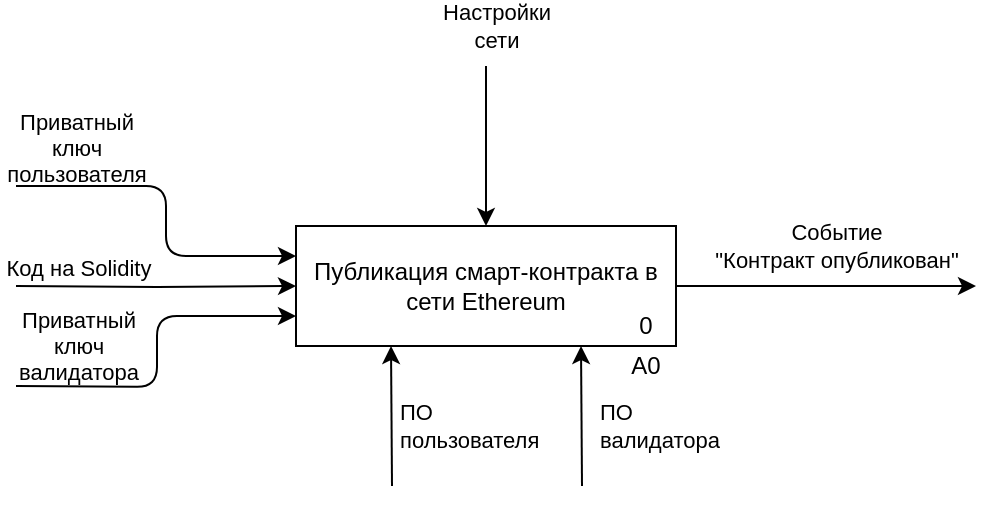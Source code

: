 <mxfile version="20.3.0" type="device" pages="6"><diagram id="-YLAGowEodPgaNGMVIRF" name="Страница 1"><mxGraphModel dx="242" dy="164" grid="1" gridSize="10" guides="1" tooltips="1" connect="1" arrows="1" fold="1" page="1" pageScale="1" pageWidth="1169" pageHeight="827" math="0" shadow="0"><root><mxCell id="0"/><mxCell id="1" parent="0"/><mxCell id="tr6KJYABVJN3BJjpCeSY-1" value="Публикация смарт-контракта в сети Ethereum" style="rounded=0;whiteSpace=wrap;html=1;" vertex="1" parent="1"><mxGeometry x="520" y="370" width="190" height="60" as="geometry"/></mxCell><mxCell id="tr6KJYABVJN3BJjpCeSY-3" value="" style="endArrow=classic;html=1;rounded=0;entryX=0;entryY=0.5;entryDx=0;entryDy=0;edgeStyle=orthogonalEdgeStyle;" edge="1" parent="1" target="tr6KJYABVJN3BJjpCeSY-1"><mxGeometry relative="1" as="geometry"><mxPoint x="380" y="400" as="sourcePoint"/><mxPoint x="580" y="320" as="targetPoint"/></mxGeometry></mxCell><mxCell id="tr6KJYABVJN3BJjpCeSY-4" value="Код на Solidity" style="edgeLabel;resizable=0;html=1;align=center;verticalAlign=middle;labelBackgroundColor=none;" connectable="0" vertex="1" parent="tr6KJYABVJN3BJjpCeSY-3"><mxGeometry relative="1" as="geometry"><mxPoint x="-40" y="-10" as="offset"/></mxGeometry></mxCell><mxCell id="tr6KJYABVJN3BJjpCeSY-6" value="" style="endArrow=classic;html=1;rounded=0;entryX=0.25;entryY=1;entryDx=0;entryDy=0;" edge="1" parent="1" target="tr6KJYABVJN3BJjpCeSY-1"><mxGeometry relative="1" as="geometry"><mxPoint x="568" y="500" as="sourcePoint"/><mxPoint x="580" y="320" as="targetPoint"/></mxGeometry></mxCell><mxCell id="tr6KJYABVJN3BJjpCeSY-7" value="ПО &lt;br&gt;пользователя" style="edgeLabel;resizable=0;html=1;align=left;verticalAlign=middle;labelBackgroundColor=none;" connectable="0" vertex="1" parent="tr6KJYABVJN3BJjpCeSY-6"><mxGeometry relative="1" as="geometry"><mxPoint x="2" y="5" as="offset"/></mxGeometry></mxCell><mxCell id="tr6KJYABVJN3BJjpCeSY-8" value="" style="endArrow=classic;html=1;rounded=0;entryX=0.75;entryY=1;entryDx=0;entryDy=0;" edge="1" parent="1" target="tr6KJYABVJN3BJjpCeSY-1"><mxGeometry relative="1" as="geometry"><mxPoint x="663" y="500" as="sourcePoint"/><mxPoint x="560" y="440" as="targetPoint"/></mxGeometry></mxCell><mxCell id="tr6KJYABVJN3BJjpCeSY-9" value="ПО&lt;br&gt;&lt;div style=&quot;&quot;&gt;валидатора&lt;/div&gt;" style="edgeLabel;resizable=0;html=1;align=left;verticalAlign=middle;labelBackgroundColor=none;" connectable="0" vertex="1" parent="tr6KJYABVJN3BJjpCeSY-8"><mxGeometry relative="1" as="geometry"><mxPoint x="7" y="5" as="offset"/></mxGeometry></mxCell><mxCell id="tr6KJYABVJN3BJjpCeSY-10" value="0&lt;span style=&quot;color: rgba(0, 0, 0, 0); font-family: monospace; font-size: 0px; text-align: start;&quot;&gt;%3CmxGraphModel%3E%3Croot%3E%3CmxCell%20id%3D%220%22%2F%3E%3CmxCell%20id%3D%221%22%20parent%3D%220%22%2F%3E%3CmxCell%20id%3D%222%22%20value%3D%22%22%20style%3D%22endArrow%3Dclassic%3Bhtml%3D1%3Brounded%3D0%3BentryX%3D0.25%3BentryY%3D0%3BentryDx%3D0%3BentryDy%3D0%3B%22%20edge%3D%221%22%20parent%3D%221%22%3E%3CmxGeometry%20relative%3D%221%22%20as%3D%22geometry%22%3E%3CmxPoint%20x%3D%22568%22%20y%3D%22290%22%20as%3D%22sourcePoint%22%2F%3E%3CmxPoint%20x%3D%22567.5%22%20y%3D%22370%22%20as%3D%22targetPoint%22%2F%3E%3C%2FmxGeometry%3E%3C%2FmxCell%3E%3CmxCell%20id%3D%223%22%20value%3D%22%26lt%3Bdiv%20style%3D%26quot%3B%26quot%3B%26gt%3B%D0%9F%D1%80%D0%B8%D0%B2%D0%B0%D1%82%D0%BD%D1%8B%D0%B9%26lt%3B%2Fdiv%26gt%3B%26lt%3Bdiv%20style%3D%26quot%3B%26quot%3B%26gt%3B%D0%BA%D0%BB%D1%8E%D1%87%26lt%3B%2Fdiv%26gt%3B%26lt%3Bdiv%20style%3D%26quot%3B%26quot%3B%26gt%3B%D0%BF%D0%BE%D0%BB%D1%8C%D0%B7%D0%BE%D0%B2%D0%B0%D1%82%D0%B5%D0%BB%D1%8F%26lt%3B%2Fdiv%26gt%3B%22%20style%3D%22edgeLabel%3Bresizable%3D0%3Bhtml%3D1%3Balign%3Dcenter%3BverticalAlign%3Dmiddle%3BlabelBackgroundColor%3Dnone%3B%22%20connectable%3D%220%22%20vertex%3D%221%22%20parent%3D%222%22%3E%3CmxGeometry%20relative%3D%221%22%20as%3D%22geometry%22%3E%3CmxPoint%20x%3D%22-18%22%20y%3D%22-71%22%20as%3D%22offset%22%2F%3E%3C%2FmxGeometry%3E%3C%2FmxCell%3E%3C%2Froot%3E%3C%2FmxGraphModel%3E&lt;/span&gt;" style="text;html=1;strokeColor=none;fillColor=none;align=center;verticalAlign=middle;whiteSpace=wrap;rounded=0;" vertex="1" parent="1"><mxGeometry x="680" y="410" width="30" height="20" as="geometry"/></mxCell><mxCell id="tr6KJYABVJN3BJjpCeSY-11" value="" style="endArrow=classic;html=1;rounded=0;exitX=1;exitY=0.5;exitDx=0;exitDy=0;" edge="1" parent="1" source="tr6KJYABVJN3BJjpCeSY-1"><mxGeometry relative="1" as="geometry"><mxPoint x="410" y="410" as="sourcePoint"/><mxPoint x="860" y="400" as="targetPoint"/></mxGeometry></mxCell><mxCell id="tr6KJYABVJN3BJjpCeSY-12" value="Событие &lt;br&gt;&quot;Контракт опубликован&quot;" style="edgeLabel;resizable=0;html=1;align=center;verticalAlign=middle;labelBackgroundColor=none;" connectable="0" vertex="1" parent="tr6KJYABVJN3BJjpCeSY-11"><mxGeometry relative="1" as="geometry"><mxPoint x="5" y="-20" as="offset"/></mxGeometry></mxCell><mxCell id="5C2QswKWli4JYKhg0of8-2" value="" style="endArrow=classic;html=1;rounded=0;entryX=0.5;entryY=0;entryDx=0;entryDy=0;" edge="1" parent="1" target="tr6KJYABVJN3BJjpCeSY-1"><mxGeometry relative="1" as="geometry"><mxPoint x="615" y="290" as="sourcePoint"/><mxPoint x="580" y="350" as="targetPoint"/></mxGeometry></mxCell><mxCell id="5C2QswKWli4JYKhg0of8-3" value="Настройки&lt;br&gt;&lt;div style=&quot;&quot;&gt;сети&lt;/div&gt;" style="edgeLabel;resizable=0;html=1;align=center;verticalAlign=middle;labelBackgroundColor=none;" connectable="0" vertex="1" parent="5C2QswKWli4JYKhg0of8-2"><mxGeometry relative="1" as="geometry"><mxPoint x="5" y="-60" as="offset"/></mxGeometry></mxCell><mxCell id="Ku8WLgqDKpJHv4oI0iEw-1" value="" style="endArrow=classic;html=1;rounded=1;entryX=0;entryY=0.25;entryDx=0;entryDy=0;edgeStyle=orthogonalEdgeStyle;" edge="1" parent="1" target="tr6KJYABVJN3BJjpCeSY-1"><mxGeometry relative="1" as="geometry"><mxPoint x="380" y="350" as="sourcePoint"/><mxPoint x="590" y="380" as="targetPoint"/><Array as="points"><mxPoint x="390" y="350"/><mxPoint x="455" y="350"/><mxPoint x="455" y="385"/></Array></mxGeometry></mxCell><mxCell id="Ku8WLgqDKpJHv4oI0iEw-2" value="&lt;div style=&quot;&quot;&gt;Приватный&lt;/div&gt;&lt;div style=&quot;&quot;&gt;ключ&lt;/div&gt;&lt;div style=&quot;&quot;&gt;пользователя&lt;/div&gt;" style="edgeLabel;resizable=0;html=1;align=center;verticalAlign=middle;labelBackgroundColor=none;" connectable="0" vertex="1" parent="Ku8WLgqDKpJHv4oI0iEw-1"><mxGeometry relative="1" as="geometry"><mxPoint x="-45" y="-32" as="offset"/></mxGeometry></mxCell><mxCell id="Ku8WLgqDKpJHv4oI0iEw-3" value="" style="endArrow=classic;html=1;rounded=1;entryX=0;entryY=0.75;entryDx=0;entryDy=0;edgeStyle=orthogonalEdgeStyle;" edge="1" parent="1" target="tr6KJYABVJN3BJjpCeSY-1"><mxGeometry relative="1" as="geometry"><mxPoint x="380" y="450" as="sourcePoint"/><mxPoint x="577.5" y="380" as="targetPoint"/></mxGeometry></mxCell><mxCell id="Ku8WLgqDKpJHv4oI0iEw-4" value="&lt;div style=&quot;&quot;&gt;Приватный&lt;/div&gt;&lt;div style=&quot;&quot;&gt;ключ&lt;/div&gt;&lt;div style=&quot;&quot;&gt;валидатора&lt;/div&gt;" style="edgeLabel;resizable=0;html=1;align=center;verticalAlign=middle;labelBackgroundColor=none;" connectable="0" vertex="1" parent="Ku8WLgqDKpJHv4oI0iEw-3"><mxGeometry relative="1" as="geometry"><mxPoint x="-40" y="-3" as="offset"/></mxGeometry></mxCell><mxCell id="Y_d25h1yyVeM5pEGWO07-3" value="А0&lt;span style=&quot;color: rgba(0, 0, 0, 0); font-family: monospace; font-size: 0px; text-align: start;&quot;&gt;%3CmxGraphModel%3E%3Croot%3E%3CmxCell%20id%3D%220%22%2F%3E%3CmxCell%20id%3D%221%22%20parent%3D%220%22%2F%3E%3CmxCell%20id%3D%222%22%20value%3D%22%22%20style%3D%22endArrow%3Dclassic%3Bhtml%3D1%3Brounded%3D0%3BentryX%3D0.25%3BentryY%3D0%3BentryDx%3D0%3BentryDy%3D0%3B%22%20edge%3D%221%22%20parent%3D%221%22%3E%3CmxGeometry%20relative%3D%221%22%20as%3D%22geometry%22%3E%3CmxPoint%20x%3D%22568%22%20y%3D%22290%22%20as%3D%22sourcePoint%22%2F%3E%3CmxPoint%20x%3D%22567.5%22%20y%3D%22370%22%20as%3D%22targetPoint%22%2F%3E%3C%2FmxGeometry%3E%3C%2FmxCell%3E%3CmxCell%20id%3D%223%22%20value%3D%22%26lt%3Bdiv%20style%3D%26quot%3B%26quot%3B%26gt%3B%D0%9F%D1%80%D0%B8%D0%B2%D0%B0%D1%82%D0%BD%D1%8B%D0%B9%26lt%3B%2Fdiv%26gt%3B%26lt%3Bdiv%20style%3D%26quot%3B%26quot%3B%26gt%3B%D0%BA%D0%BB%D1%8E%D1%87%26lt%3B%2Fdiv%26gt%3B%26lt%3Bdiv%20style%3D%26quot%3B%26quot%3B%26gt%3B%D0%BF%D0%BE%D0%BB%D1%8C%D0%B7%D0%BE%D0%B2%D0%B0%D1%82%D0%B5%D0%BB%D1%8F%26lt%3B%2Fdiv%26gt%3B%22%20style%3D%22edgeLabel%3Bresizable%3D0%3Bhtml%3D1%3Balign%3Dcenter%3BverticalAlign%3Dmiddle%3BlabelBackgroundColor%3Dnone%3B%22%20connectable%3D%220%22%20vertex%3D%221%22%20parent%3D%222%22%3E%3CmxGeometry%20relative%3D%221%22%20as%3D%22geometry%22%3E%3CmxPoint%20x%3D%22-18%22%20y%3D%22-71%22%20as%3D%22offset%22%2F%3E%3C%2FmxGeometry%3E%3C%2FmxCell%3E%3C%2Froot%3E%3C%2FmxGraphModel%3E&lt;/span&gt;" style="text;html=1;strokeColor=none;fillColor=none;align=center;verticalAlign=middle;whiteSpace=wrap;rounded=0;" vertex="1" parent="1"><mxGeometry x="680" y="430" width="30" height="20" as="geometry"/></mxCell></root></mxGraphModel></diagram><diagram id="IxDyrguYdH5k3iZBzVNj" name="Страница 2"><mxGraphModel dx="980" dy="663" grid="1" gridSize="10" guides="1" tooltips="1" connect="1" arrows="1" fold="1" page="1" pageScale="1" pageWidth="1169" pageHeight="827" math="0" shadow="0"><root><mxCell id="0"/><mxCell id="1" parent="0"/><mxCell id="2l9VaN5fDnE7WqVIzNx_-1" value="Сборка смарт-контракта" style="rounded=0;whiteSpace=wrap;html=1;" vertex="1" parent="1"><mxGeometry x="280" y="260" width="120" height="60" as="geometry"/></mxCell><mxCell id="2l9VaN5fDnE7WqVIzNx_-2" value="Формирование публикующей&lt;br&gt;транзакции" style="rounded=0;whiteSpace=wrap;html=1;" vertex="1" parent="1"><mxGeometry x="480" y="340" width="120" height="60" as="geometry"/></mxCell><mxCell id="k8HVaDo3OzSocSaNzh4G-1" value="Публикация смарт-контракта" style="rounded=0;whiteSpace=wrap;html=1;" vertex="1" parent="1"><mxGeometry x="680" y="420" width="120" height="60" as="geometry"/></mxCell><mxCell id="St7N0L20m9VPXJaxouBi-1" value="" style="endArrow=classic;html=1;rounded=1;exitX=1;exitY=0.5;exitDx=0;exitDy=0;entryX=0;entryY=0.5;entryDx=0;entryDy=0;edgeStyle=orthogonalEdgeStyle;" edge="1" parent="1" source="2l9VaN5fDnE7WqVIzNx_-1" target="2l9VaN5fDnE7WqVIzNx_-2"><mxGeometry relative="1" as="geometry"><mxPoint x="430" y="280" as="sourcePoint"/><mxPoint x="530" y="280" as="targetPoint"/></mxGeometry></mxCell><mxCell id="St7N0L20m9VPXJaxouBi-2" value="Байт-код&lt;br&gt;смарт-контракта" style="edgeLabel;resizable=0;html=1;align=left;verticalAlign=middle;labelBackgroundColor=none;" connectable="0" vertex="1" parent="St7N0L20m9VPXJaxouBi-1"><mxGeometry relative="1" as="geometry"><mxPoint x="10" y="-25" as="offset"/></mxGeometry></mxCell><mxCell id="BqSBKgCYmGhcTrF5wvl1-1" value="" style="endArrow=classic;html=1;rounded=1;exitX=1;exitY=0.5;exitDx=0;exitDy=0;entryX=0;entryY=0.25;entryDx=0;entryDy=0;edgeStyle=orthogonalEdgeStyle;" edge="1" parent="1" source="2l9VaN5fDnE7WqVIzNx_-2" target="k8HVaDo3OzSocSaNzh4G-1"><mxGeometry relative="1" as="geometry"><mxPoint x="410" y="300" as="sourcePoint"/><mxPoint x="490" y="380" as="targetPoint"/></mxGeometry></mxCell><mxCell id="BqSBKgCYmGhcTrF5wvl1-2" value="Публикующая&lt;br&gt;транзакция" style="edgeLabel;resizable=0;html=1;align=left;verticalAlign=middle;labelBackgroundColor=none;" connectable="0" vertex="1" parent="BqSBKgCYmGhcTrF5wvl1-1"><mxGeometry relative="1" as="geometry"><mxPoint x="10" y="-20" as="offset"/></mxGeometry></mxCell><mxCell id="BqSBKgCYmGhcTrF5wvl1-3" value="" style="endArrow=classic;html=1;rounded=1;entryX=0.5;entryY=0;entryDx=0;entryDy=0;edgeStyle=orthogonalEdgeStyle;" edge="1" parent="1" target="k8HVaDo3OzSocSaNzh4G-1"><mxGeometry relative="1" as="geometry"><mxPoint x="740" y="240" as="sourcePoint"/><mxPoint x="690" y="460" as="targetPoint"/></mxGeometry></mxCell><mxCell id="BqSBKgCYmGhcTrF5wvl1-4" value="Настройки&lt;br&gt;сети" style="edgeLabel;resizable=0;html=1;align=left;verticalAlign=middle;labelBackgroundColor=none;" connectable="0" vertex="1" parent="BqSBKgCYmGhcTrF5wvl1-3"><mxGeometry relative="1" as="geometry"><mxPoint x="10" y="-70" as="offset"/></mxGeometry></mxCell><mxCell id="H9-k2erCczd7B1etgZI9-1" value="" style="endArrow=classic;html=1;rounded=0;entryX=0;entryY=0.5;entryDx=0;entryDy=0;edgeStyle=orthogonalEdgeStyle;" edge="1" parent="1" target="2l9VaN5fDnE7WqVIzNx_-1"><mxGeometry relative="1" as="geometry"><mxPoint x="160" y="290" as="sourcePoint"/><mxPoint x="520" y="400" as="targetPoint"/></mxGeometry></mxCell><mxCell id="H9-k2erCczd7B1etgZI9-2" value="код на Solidity" style="edgeLabel;resizable=0;html=1;align=center;verticalAlign=middle;labelBackgroundColor=none;" connectable="0" vertex="1" parent="H9-k2erCczd7B1etgZI9-1"><mxGeometry relative="1" as="geometry"><mxPoint x="-10" y="-10" as="offset"/></mxGeometry></mxCell><mxCell id="H9-k2erCczd7B1etgZI9-3" value="" style="endArrow=classic;html=1;rounded=0;entryX=0;entryY=0.5;entryDx=0;entryDy=0;edgeStyle=orthogonalEdgeStyle;" edge="1" parent="1"><mxGeometry relative="1" as="geometry"><mxPoint x="160" y="449.85" as="sourcePoint"/><mxPoint x="680" y="449.85" as="targetPoint"/><Array as="points"><mxPoint x="170" y="449.85"/><mxPoint x="170" y="449.85"/></Array></mxGeometry></mxCell><mxCell id="H9-k2erCczd7B1etgZI9-4" value="&lt;div style=&quot;background-color: rgb(248, 249, 250);&quot;&gt;Приватный ключ пользователя&lt;/div&gt;" style="edgeLabel;resizable=0;html=1;align=left;verticalAlign=middle;" connectable="0" vertex="1" parent="H9-k2erCczd7B1etgZI9-3"><mxGeometry relative="1" as="geometry"><mxPoint x="-260" y="-15" as="offset"/></mxGeometry></mxCell><mxCell id="pw0JlZ9d8d8b7QaARkGn-1" value="" style="endArrow=classic;html=1;rounded=1;entryX=0;entryY=0.75;entryDx=0;entryDy=0;edgeStyle=orthogonalEdgeStyle;" edge="1" parent="1" target="k8HVaDo3OzSocSaNzh4G-1"><mxGeometry relative="1" as="geometry"><mxPoint x="160" y="500" as="sourcePoint"/><mxPoint x="688.8" y="465.28" as="targetPoint"/><Array as="points"/></mxGeometry></mxCell><mxCell id="pw0JlZ9d8d8b7QaARkGn-2" value="&lt;div style=&quot;background-color: rgb(248, 249, 250);&quot;&gt;Приватный ключ валидатора&lt;/div&gt;" style="edgeLabel;resizable=0;html=1;align=left;verticalAlign=middle;" connectable="0" vertex="1" parent="pw0JlZ9d8d8b7QaARkGn-1"><mxGeometry relative="1" as="geometry"><mxPoint x="-260" y="7" as="offset"/></mxGeometry></mxCell><mxCell id="LwNtCUYMLcqfcxkYRw8P-2" value="2" style="text;html=1;strokeColor=none;fillColor=none;align=center;verticalAlign=middle;whiteSpace=wrap;rounded=0;" vertex="1" parent="1"><mxGeometry x="570" y="380" width="30" height="20" as="geometry"/></mxCell><mxCell id="LwNtCUYMLcqfcxkYRw8P-3" value="3" style="text;html=1;strokeColor=none;fillColor=none;align=center;verticalAlign=middle;whiteSpace=wrap;rounded=0;" vertex="1" parent="1"><mxGeometry x="770" y="460" width="30" height="20" as="geometry"/></mxCell><mxCell id="LwNtCUYMLcqfcxkYRw8P-4" value="1" style="text;html=1;strokeColor=none;fillColor=none;align=center;verticalAlign=middle;whiteSpace=wrap;rounded=0;" vertex="1" parent="1"><mxGeometry x="370" y="300" width="30" height="20" as="geometry"/></mxCell><mxCell id="LwNtCUYMLcqfcxkYRw8P-5" value="А1" style="text;html=1;strokeColor=none;fillColor=none;align=center;verticalAlign=middle;whiteSpace=wrap;rounded=0;" vertex="1" parent="1"><mxGeometry x="370" y="320" width="30" height="20" as="geometry"/></mxCell><mxCell id="LwNtCUYMLcqfcxkYRw8P-6" value="А3" style="text;html=1;strokeColor=none;fillColor=none;align=center;verticalAlign=middle;whiteSpace=wrap;rounded=0;" vertex="1" parent="1"><mxGeometry x="770" y="480" width="30" height="20" as="geometry"/></mxCell><mxCell id="f7-LnXHlQ2seYpL7hq_u-1" value="" style="endArrow=classic;html=1;rounded=1;entryX=0.5;entryY=1;entryDx=0;entryDy=0;edgeStyle=orthogonalEdgeStyle;jumpStyle=arc;" edge="1" parent="1" target="2l9VaN5fDnE7WqVIzNx_-1"><mxGeometry relative="1" as="geometry"><mxPoint x="200" y="550" as="sourcePoint"/><mxPoint x="567.5" y="430" as="targetPoint"/><Array as="points"><mxPoint x="200" y="530"/><mxPoint x="340" y="530"/></Array></mxGeometry></mxCell><mxCell id="f7-LnXHlQ2seYpL7hq_u-2" value="ПО &lt;br&gt;пользователя" style="edgeLabel;resizable=0;html=1;align=center;verticalAlign=middle;labelBackgroundColor=none;" connectable="0" vertex="1" parent="f7-LnXHlQ2seYpL7hq_u-1"><mxGeometry relative="1" as="geometry"><mxPoint x="-140" y="65" as="offset"/></mxGeometry></mxCell><mxCell id="f7-LnXHlQ2seYpL7hq_u-3" value="" style="endArrow=classic;html=1;rounded=1;jumpStyle=arc;entryX=0.5;entryY=1;entryDx=0;entryDy=0;edgeStyle=orthogonalEdgeStyle;" edge="1" parent="1" target="2l9VaN5fDnE7WqVIzNx_-2"><mxGeometry width="50" height="50" relative="1" as="geometry"><mxPoint x="330" y="530" as="sourcePoint"/><mxPoint x="400" y="360" as="targetPoint"/></mxGeometry></mxCell><mxCell id="f7-LnXHlQ2seYpL7hq_u-4" value="" style="endArrow=classic;html=1;rounded=1;jumpStyle=arc;entryX=0.25;entryY=1;entryDx=0;entryDy=0;edgeStyle=orthogonalEdgeStyle;" edge="1" parent="1" target="k8HVaDo3OzSocSaNzh4G-1"><mxGeometry width="50" height="50" relative="1" as="geometry"><mxPoint x="340" y="530" as="sourcePoint"/><mxPoint x="550" y="410" as="targetPoint"/></mxGeometry></mxCell><mxCell id="f7-LnXHlQ2seYpL7hq_u-5" value="" style="endArrow=classic;html=1;rounded=1;entryX=0.75;entryY=1;entryDx=0;entryDy=0;edgeStyle=orthogonalEdgeStyle;jumpStyle=arc;" edge="1" parent="1" target="k8HVaDo3OzSocSaNzh4G-1"><mxGeometry relative="1" as="geometry"><mxPoint x="770" y="550" as="sourcePoint"/><mxPoint x="760" y="500" as="targetPoint"/><Array as="points"><mxPoint x="770" y="540"/></Array></mxGeometry></mxCell><mxCell id="f7-LnXHlQ2seYpL7hq_u-6" value="ПО &lt;br&gt;валидатора" style="edgeLabel;resizable=0;html=1;align=center;verticalAlign=middle;labelBackgroundColor=none;" connectable="0" vertex="1" parent="f7-LnXHlQ2seYpL7hq_u-5"><mxGeometry relative="1" as="geometry"><mxPoint y="55" as="offset"/></mxGeometry></mxCell><mxCell id="1iH4cOghodYiLgftu5cI-1" value="" style="endArrow=classic;html=1;rounded=0;exitX=1;exitY=0.5;exitDx=0;exitDy=0;" edge="1" parent="1" source="k8HVaDo3OzSocSaNzh4G-1"><mxGeometry relative="1" as="geometry"><mxPoint x="710" y="400" as="sourcePoint"/><mxPoint x="940" y="450" as="targetPoint"/></mxGeometry></mxCell><mxCell id="1iH4cOghodYiLgftu5cI-2" value="Событие &lt;br&gt;&quot;Контракт опубликован&quot;" style="edgeLabel;resizable=0;html=1;align=center;verticalAlign=middle;labelBackgroundColor=none;" connectable="0" vertex="1" parent="1iH4cOghodYiLgftu5cI-1"><mxGeometry relative="1" as="geometry"><mxPoint y="-20" as="offset"/></mxGeometry></mxCell></root></mxGraphModel></diagram><diagram id="rKHtqrc6n0HAtH3it0Xv" name="Страница 3"><mxGraphModel dx="852" dy="577" grid="1" gridSize="10" guides="1" tooltips="1" connect="1" arrows="1" fold="1" page="1" pageScale="1" pageWidth="1169" pageHeight="827" math="0" shadow="0"><root><mxCell id="0"/><mxCell id="1" parent="0"/><mxCell id="2wiHB_yOkD6LHZ-SSO0V-1" value="Подпись публикующей тразакции" style="rounded=0;whiteSpace=wrap;html=1;" vertex="1" parent="1"><mxGeometry x="320" y="340" width="120" height="60" as="geometry"/></mxCell><mxCell id="-Re3EHeCGVpMCGmH4LfB-1" value="Включение транзакции в блок" style="rounded=0;whiteSpace=wrap;html=1;" vertex="1" parent="1"><mxGeometry x="520" y="420" width="120" height="60" as="geometry"/></mxCell><mxCell id="-Re3EHeCGVpMCGmH4LfB-2" value="Отправка блока другим участникам сети" style="rounded=0;whiteSpace=wrap;html=1;" vertex="1" parent="1"><mxGeometry x="1120" y="660" width="120" height="60" as="geometry"/></mxCell><mxCell id="YznBTuafLn-3fOKWxxM4-1" value="Подбор nonce" style="rounded=0;whiteSpace=wrap;html=1;" vertex="1" parent="1"><mxGeometry x="720" y="500" width="120" height="60" as="geometry"/></mxCell><mxCell id="YznBTuafLn-3fOKWxxM4-2" value="Подпись блока" style="rounded=0;whiteSpace=wrap;html=1;" vertex="1" parent="1"><mxGeometry x="920" y="580" width="120" height="60" as="geometry"/></mxCell><mxCell id="auGcy7y2x7UyiWLRYHpw-1" value="" style="endArrow=classic;html=1;rounded=1;entryX=0;entryY=0.25;entryDx=0;entryDy=0;edgeStyle=orthogonalEdgeStyle;" edge="1" parent="1" target="2wiHB_yOkD6LHZ-SSO0V-1"><mxGeometry relative="1" as="geometry"><mxPoint x="160" y="330" as="sourcePoint"/><mxPoint x="280" y="290" as="targetPoint"/><Array as="points"><mxPoint x="270" y="330"/><mxPoint x="270" y="355"/></Array></mxGeometry></mxCell><mxCell id="auGcy7y2x7UyiWLRYHpw-2" value="&lt;span style=&quot;text-align: left;&quot;&gt;Публикующая&lt;/span&gt;&lt;br style=&quot;text-align: left;&quot;&gt;&lt;span style=&quot;text-align: left;&quot;&gt;транзакция&lt;/span&gt;" style="edgeLabel;resizable=0;html=1;align=center;verticalAlign=middle;labelBackgroundColor=none;" connectable="0" vertex="1" parent="auGcy7y2x7UyiWLRYHpw-1"><mxGeometry relative="1" as="geometry"><mxPoint x="-53" y="-20" as="offset"/></mxGeometry></mxCell><mxCell id="UNYo7qoscF80rLHGv-DR-1" value="" style="endArrow=classic;html=1;rounded=1;entryX=0;entryY=0.75;entryDx=0;entryDy=0;edgeStyle=orthogonalEdgeStyle;" edge="1" parent="1" target="2wiHB_yOkD6LHZ-SSO0V-1"><mxGeometry relative="1" as="geometry"><mxPoint x="160" y="385" as="sourcePoint"/><mxPoint x="520" y="385" as="targetPoint"/><Array as="points"><mxPoint x="230" y="385"/><mxPoint x="230" y="385"/></Array></mxGeometry></mxCell><mxCell id="UNYo7qoscF80rLHGv-DR-2" value="&lt;div style=&quot;&quot;&gt;Приватный&amp;nbsp;&lt;span style=&quot;background-color: initial;&quot;&gt;ключ&lt;/span&gt;&lt;/div&gt;&lt;div style=&quot;&quot;&gt;пользователя&lt;/div&gt;" style="edgeLabel;resizable=0;html=1;align=center;verticalAlign=middle;labelBackgroundColor=none;" connectable="0" vertex="1" parent="UNYo7qoscF80rLHGv-DR-1"><mxGeometry relative="1" as="geometry"><mxPoint x="-30" y="-15" as="offset"/></mxGeometry></mxCell><mxCell id="UNYo7qoscF80rLHGv-DR-3" value="" style="endArrow=classic;html=1;rounded=1;entryX=0;entryY=0.5;entryDx=0;entryDy=0;edgeStyle=orthogonalEdgeStyle;exitX=1;exitY=0.5;exitDx=0;exitDy=0;" edge="1" parent="1" source="2wiHB_yOkD6LHZ-SSO0V-1" target="-Re3EHeCGVpMCGmH4LfB-1"><mxGeometry relative="1" as="geometry"><mxPoint x="480" y="300" as="sourcePoint"/><mxPoint x="330.0" y="365" as="targetPoint"/><Array as="points"><mxPoint x="480" y="370"/><mxPoint x="480" y="450"/></Array></mxGeometry></mxCell><mxCell id="UNYo7qoscF80rLHGv-DR-4" value="Подписанная&lt;br&gt;&lt;div style=&quot;text-align: left;&quot;&gt;&lt;span style=&quot;background-color: initial;&quot;&gt;транзакция&lt;/span&gt;&lt;/div&gt;" style="edgeLabel;resizable=0;html=1;align=center;verticalAlign=middle;labelBackgroundColor=none;" connectable="0" vertex="1" parent="UNYo7qoscF80rLHGv-DR-3"><mxGeometry relative="1" as="geometry"><mxPoint x="40" y="-20" as="offset"/></mxGeometry></mxCell><mxCell id="zwfLhK2Gcbt7fGTE_aiW-1" value="" style="endArrow=classic;html=1;rounded=1;entryX=0;entryY=0.5;entryDx=0;entryDy=0;edgeStyle=orthogonalEdgeStyle;exitX=1;exitY=0.5;exitDx=0;exitDy=0;" edge="1" parent="1" source="-Re3EHeCGVpMCGmH4LfB-1" target="YznBTuafLn-3fOKWxxM4-1"><mxGeometry relative="1" as="geometry"><mxPoint x="710" y="390" as="sourcePoint"/><mxPoint x="530" y="460" as="targetPoint"/><Array as="points"><mxPoint x="680" y="450"/><mxPoint x="680" y="530"/></Array></mxGeometry></mxCell><mxCell id="zwfLhK2Gcbt7fGTE_aiW-2" value="Блок с&amp;nbsp;&lt;br&gt;&lt;div style=&quot;&quot;&gt;&lt;span style=&quot;background-color: initial;&quot;&gt;транзакцией&lt;/span&gt;&lt;/div&gt;" style="edgeLabel;resizable=0;html=1;align=left;verticalAlign=middle;labelBackgroundColor=none;" connectable="0" vertex="1" parent="zwfLhK2Gcbt7fGTE_aiW-1"><mxGeometry relative="1" as="geometry"><mxPoint x="10" y="-20" as="offset"/></mxGeometry></mxCell><mxCell id="zwfLhK2Gcbt7fGTE_aiW-3" value="" style="endArrow=classic;html=1;rounded=1;entryX=0;entryY=0.25;entryDx=0;entryDy=0;edgeStyle=orthogonalEdgeStyle;" edge="1" parent="1" target="YznBTuafLn-3fOKWxxM4-2"><mxGeometry relative="1" as="geometry"><mxPoint x="840" y="530" as="sourcePoint"/><mxPoint x="730" y="540" as="targetPoint"/><Array as="points"><mxPoint x="880" y="530"/><mxPoint x="880" y="595"/></Array></mxGeometry></mxCell><mxCell id="zwfLhK2Gcbt7fGTE_aiW-4" value="Блок &lt;br&gt;с подобранным&lt;br&gt;nonce" style="edgeLabel;resizable=0;html=1;align=left;verticalAlign=middle;labelBackgroundColor=none;" connectable="0" vertex="1" parent="zwfLhK2Gcbt7fGTE_aiW-3"><mxGeometry relative="1" as="geometry"><mxPoint x="10" y="-22" as="offset"/></mxGeometry></mxCell><mxCell id="zwfLhK2Gcbt7fGTE_aiW-5" value="" style="endArrow=classic;html=1;rounded=1;entryX=0;entryY=0.5;entryDx=0;entryDy=0;edgeStyle=orthogonalEdgeStyle;exitX=1;exitY=0.5;exitDx=0;exitDy=0;" edge="1" parent="1" source="YznBTuafLn-3fOKWxxM4-2" target="-Re3EHeCGVpMCGmH4LfB-2"><mxGeometry relative="1" as="geometry"><mxPoint x="1100" y="580" as="sourcePoint"/><mxPoint x="930" y="620" as="targetPoint"/><Array as="points"><mxPoint x="1080" y="610"/><mxPoint x="1080" y="690"/></Array></mxGeometry></mxCell><mxCell id="zwfLhK2Gcbt7fGTE_aiW-6" value="Подписанный&lt;br&gt;блок" style="edgeLabel;resizable=0;html=1;align=left;verticalAlign=middle;labelBackgroundColor=none;" connectable="0" vertex="1" parent="zwfLhK2Gcbt7fGTE_aiW-5"><mxGeometry relative="1" as="geometry"><mxPoint x="10" y="-20" as="offset"/></mxGeometry></mxCell><mxCell id="XKNVIqmA7hU2BvyEe_zc-1" value="" style="endArrow=classic;html=1;rounded=1;edgeStyle=orthogonalEdgeStyle;entryX=0;entryY=0.75;entryDx=0;entryDy=0;" edge="1" parent="1" target="YznBTuafLn-3fOKWxxM4-2"><mxGeometry relative="1" as="geometry"><mxPoint x="160" y="625" as="sourcePoint"/><mxPoint x="600" y="580" as="targetPoint"/><Array as="points"><mxPoint x="170" y="625"/></Array></mxGeometry></mxCell><mxCell id="XKNVIqmA7hU2BvyEe_zc-2" value="&lt;div style=&quot;&quot;&gt;Приватный&amp;nbsp;&lt;span style=&quot;background-color: initial;&quot;&gt;ключ&lt;/span&gt;&lt;/div&gt;&lt;div style=&quot;&quot;&gt;валидатора&lt;/div&gt;" style="edgeLabel;resizable=0;html=1;align=center;verticalAlign=middle;labelBackgroundColor=none;" connectable="0" vertex="1" parent="XKNVIqmA7hU2BvyEe_zc-1"><mxGeometry relative="1" as="geometry"><mxPoint x="-330" y="-15" as="offset"/></mxGeometry></mxCell><mxCell id="xSRd0jfUI63gKRlZ7alQ-1" value="" style="endArrow=classic;html=1;rounded=0;exitX=1;exitY=0.5;exitDx=0;exitDy=0;" edge="1" parent="1" source="-Re3EHeCGVpMCGmH4LfB-2"><mxGeometry relative="1" as="geometry"><mxPoint x="1250" y="689.64" as="sourcePoint"/><mxPoint x="1400" y="689.64" as="targetPoint"/></mxGeometry></mxCell><mxCell id="xSRd0jfUI63gKRlZ7alQ-2" value="Событие &lt;br&gt;&quot;Контракт опубликован&quot;" style="edgeLabel;resizable=0;html=1;align=center;verticalAlign=middle;labelBackgroundColor=none;" connectable="0" vertex="1" parent="xSRd0jfUI63gKRlZ7alQ-1"><mxGeometry relative="1" as="geometry"><mxPoint x="5" y="-20" as="offset"/></mxGeometry></mxCell><mxCell id="ba_29iAAw4wMySU6F5F6-1" value="2" style="text;html=1;strokeColor=none;fillColor=none;align=center;verticalAlign=middle;whiteSpace=wrap;rounded=0;" vertex="1" parent="1"><mxGeometry x="610" y="460" width="30" height="20" as="geometry"/></mxCell><mxCell id="ba_29iAAw4wMySU6F5F6-2" value="3" style="text;html=1;strokeColor=none;fillColor=none;align=center;verticalAlign=middle;whiteSpace=wrap;rounded=0;" vertex="1" parent="1"><mxGeometry x="810" y="540" width="30" height="20" as="geometry"/></mxCell><mxCell id="ba_29iAAw4wMySU6F5F6-3" value="4" style="text;html=1;strokeColor=none;fillColor=none;align=center;verticalAlign=middle;whiteSpace=wrap;rounded=0;" vertex="1" parent="1"><mxGeometry x="1010" y="620" width="30" height="20" as="geometry"/></mxCell><mxCell id="ba_29iAAw4wMySU6F5F6-4" value="5" style="text;html=1;strokeColor=none;fillColor=none;align=center;verticalAlign=middle;whiteSpace=wrap;rounded=0;" vertex="1" parent="1"><mxGeometry x="1210" y="700" width="30" height="20" as="geometry"/></mxCell><mxCell id="ba_29iAAw4wMySU6F5F6-6" value="1" style="text;html=1;strokeColor=none;fillColor=none;align=center;verticalAlign=middle;whiteSpace=wrap;rounded=0;" vertex="1" parent="1"><mxGeometry x="410" y="380" width="30" height="20" as="geometry"/></mxCell><mxCell id="ba_29iAAw4wMySU6F5F6-7" value="" style="endArrow=classic;html=1;rounded=1;entryX=0.5;entryY=0;entryDx=0;entryDy=0;edgeStyle=orthogonalEdgeStyle;" edge="1" parent="1" target="-Re3EHeCGVpMCGmH4LfB-2"><mxGeometry relative="1" as="geometry"><mxPoint x="1200" y="350" as="sourcePoint"/><mxPoint x="930" y="605" as="targetPoint"/><Array as="points"><mxPoint x="1200" y="370"/><mxPoint x="1180" y="370"/></Array></mxGeometry></mxCell><mxCell id="ba_29iAAw4wMySU6F5F6-8" value="Настроки&lt;br&gt;сети" style="edgeLabel;resizable=0;html=1;align=center;verticalAlign=middle;labelBackgroundColor=none;" connectable="0" vertex="1" parent="ba_29iAAw4wMySU6F5F6-7"><mxGeometry relative="1" as="geometry"><mxPoint x="20" y="-165" as="offset"/></mxGeometry></mxCell><mxCell id="ba_29iAAw4wMySU6F5F6-9" value="" style="endArrow=classic;html=1;rounded=1;entryX=0.5;entryY=0;entryDx=0;entryDy=0;edgeStyle=orthogonalEdgeStyle;" edge="1" parent="1" target="-Re3EHeCGVpMCGmH4LfB-1"><mxGeometry relative="1" as="geometry"><mxPoint x="1200" y="350" as="sourcePoint"/><mxPoint x="1190" y="670" as="targetPoint"/><Array as="points"><mxPoint x="1200" y="350"/><mxPoint x="1200" y="370"/><mxPoint x="580" y="370"/></Array></mxGeometry></mxCell><mxCell id="ba_29iAAw4wMySU6F5F6-11" value="" style="endArrow=classic;html=1;rounded=1;entryX=0.5;entryY=0;entryDx=0;entryDy=0;edgeStyle=orthogonalEdgeStyle;" edge="1" parent="1" target="YznBTuafLn-3fOKWxxM4-1"><mxGeometry relative="1" as="geometry"><mxPoint x="1150" y="370" as="sourcePoint"/><mxPoint x="590.0" y="430" as="targetPoint"/><Array as="points"><mxPoint x="780" y="370"/></Array></mxGeometry></mxCell><mxCell id="yYxMwPu7LTd2Ac2Q-TEK-1" value="" style="endArrow=classic;html=1;rounded=1;entryX=0.5;entryY=1;entryDx=0;entryDy=0;edgeStyle=orthogonalEdgeStyle;jumpStyle=arc;" edge="1" parent="1" target="2wiHB_yOkD6LHZ-SSO0V-1"><mxGeometry relative="1" as="geometry"><mxPoint x="380" y="760" as="sourcePoint"/><mxPoint x="340" y="320" as="targetPoint"/><Array as="points"><mxPoint x="380" y="660"/></Array></mxGeometry></mxCell><mxCell id="yYxMwPu7LTd2Ac2Q-TEK-2" value="ПО &lt;br&gt;пользователя" style="edgeLabel;resizable=0;html=1;align=center;verticalAlign=middle;labelBackgroundColor=none;" connectable="0" vertex="1" parent="yYxMwPu7LTd2Ac2Q-TEK-1"><mxGeometry relative="1" as="geometry"><mxPoint y="200" as="offset"/></mxGeometry></mxCell><mxCell id="yYxMwPu7LTd2Ac2Q-TEK-3" value="" style="endArrow=classic;html=1;rounded=1;entryX=0.5;entryY=1;entryDx=0;entryDy=0;edgeStyle=orthogonalEdgeStyle;jumpStyle=arc;" edge="1" parent="1" target="-Re3EHeCGVpMCGmH4LfB-1"><mxGeometry relative="1" as="geometry"><mxPoint x="560" y="760" as="sourcePoint"/><mxPoint x="585" y="490" as="targetPoint"/><Array as="points"><mxPoint x="560" y="740"/><mxPoint x="580" y="740"/></Array></mxGeometry></mxCell><mxCell id="yYxMwPu7LTd2Ac2Q-TEK-4" value="ПО &lt;br&gt;валидатора" style="edgeLabel;resizable=0;html=1;align=center;verticalAlign=middle;labelBackgroundColor=none;" connectable="0" vertex="1" parent="yYxMwPu7LTd2Ac2Q-TEK-3"><mxGeometry relative="1" as="geometry"><mxPoint x="-20" y="150" as="offset"/></mxGeometry></mxCell><mxCell id="yYxMwPu7LTd2Ac2Q-TEK-5" value="" style="endArrow=classic;html=1;rounded=1;entryX=0.5;entryY=1;entryDx=0;entryDy=0;edgeStyle=orthogonalEdgeStyle;jumpStyle=arc;" edge="1" parent="1" target="YznBTuafLn-3fOKWxxM4-1"><mxGeometry relative="1" as="geometry"><mxPoint x="560" y="760" as="sourcePoint"/><mxPoint x="790" y="510" as="targetPoint"/><Array as="points"><mxPoint x="560" y="740"/><mxPoint x="780" y="740"/></Array></mxGeometry></mxCell><mxCell id="yYxMwPu7LTd2Ac2Q-TEK-6" value="" style="endArrow=classic;html=1;rounded=1;entryX=0.5;entryY=1;entryDx=0;entryDy=0;edgeStyle=orthogonalEdgeStyle;jumpStyle=arc;" edge="1" parent="1" target="YznBTuafLn-3fOKWxxM4-2"><mxGeometry relative="1" as="geometry"><mxPoint x="560" y="760" as="sourcePoint"/><mxPoint x="790" y="570" as="targetPoint"/><Array as="points"><mxPoint x="560" y="740"/><mxPoint x="980" y="740"/></Array></mxGeometry></mxCell><mxCell id="yYxMwPu7LTd2Ac2Q-TEK-7" value="" style="endArrow=classic;html=1;rounded=1;entryX=0.5;entryY=1;entryDx=0;entryDy=0;edgeStyle=orthogonalEdgeStyle;jumpStyle=arc;" edge="1" parent="1" target="-Re3EHeCGVpMCGmH4LfB-2"><mxGeometry relative="1" as="geometry"><mxPoint x="560" y="760" as="sourcePoint"/><mxPoint x="990" y="650" as="targetPoint"/><Array as="points"><mxPoint x="560" y="740"/><mxPoint x="1180" y="740"/></Array></mxGeometry></mxCell></root></mxGraphModel></diagram><diagram id="uDLAsuMPF3K4qNwoM2iG" name="Страница 4"><mxGraphModel dx="891" dy="603" grid="1" gridSize="10" guides="1" tooltips="1" connect="1" arrows="1" fold="1" page="1" pageScale="1" pageWidth="1169" pageHeight="827" math="0" shadow="0"><root><mxCell id="0"/><mxCell id="1" parent="0"/><mxCell id="bFRc7WgrIx05HNgirGKV-1" value="Проверка синтаксиса" style="rounded=0;whiteSpace=wrap;html=1;" vertex="1" parent="1"><mxGeometry x="160" y="300" width="120" height="60" as="geometry"/></mxCell><mxCell id="bFRc7WgrIx05HNgirGKV-2" value="Компиляция в байт-код" style="rounded=0;whiteSpace=wrap;html=1;" vertex="1" parent="1"><mxGeometry x="560" y="460" width="120" height="60" as="geometry"/></mxCell><mxCell id="v148l9kvg5Ca2mn6dBUz-2" value="Подключение зависимостей" style="rounded=0;whiteSpace=wrap;html=1;" vertex="1" parent="1"><mxGeometry x="360" y="380" width="120" height="60" as="geometry"/></mxCell><mxCell id="HxOHvqv3xbIq7SbO5Hqy-1" value="" style="endArrow=classic;html=1;rounded=0;entryX=0;entryY=0.5;entryDx=0;entryDy=0;edgeStyle=orthogonalEdgeStyle;" edge="1" parent="1" target="bFRc7WgrIx05HNgirGKV-1"><mxGeometry relative="1" as="geometry"><mxPoint x="40" y="330" as="sourcePoint"/><mxPoint x="280" y="290" as="targetPoint"/></mxGeometry></mxCell><mxCell id="HxOHvqv3xbIq7SbO5Hqy-2" value="Код на Solidity" style="edgeLabel;resizable=0;html=1;align=center;verticalAlign=middle;" connectable="0" vertex="1" parent="HxOHvqv3xbIq7SbO5Hqy-1"><mxGeometry relative="1" as="geometry"><mxPoint x="-10" y="-10" as="offset"/></mxGeometry></mxCell><mxCell id="HxOHvqv3xbIq7SbO5Hqy-3" value="" style="endArrow=classic;html=1;rounded=1;entryX=0;entryY=0.5;entryDx=0;entryDy=0;edgeStyle=orthogonalEdgeStyle;exitX=1;exitY=0.5;exitDx=0;exitDy=0;" edge="1" parent="1" source="bFRc7WgrIx05HNgirGKV-1" target="v148l9kvg5Ca2mn6dBUz-2"><mxGeometry relative="1" as="geometry"><mxPoint x="50" y="340" as="sourcePoint"/><mxPoint x="170" y="340" as="targetPoint"/></mxGeometry></mxCell><mxCell id="1OI-EpK6byG4YiGs-YnZ-1" value="Проверенный код&lt;br&gt;на Solidity" style="edgeLabel;html=1;align=left;verticalAlign=middle;resizable=0;points=[];" vertex="1" connectable="0" parent="HxOHvqv3xbIq7SbO5Hqy-3"><mxGeometry x="-0.147" y="-1" relative="1" as="geometry"><mxPoint x="11" y="-8" as="offset"/></mxGeometry></mxCell><mxCell id="1OI-EpK6byG4YiGs-YnZ-2" value="" style="endArrow=classic;html=1;rounded=1;entryX=0;entryY=0.5;entryDx=0;entryDy=0;edgeStyle=orthogonalEdgeStyle;exitX=1;exitY=0.5;exitDx=0;exitDy=0;" edge="1" parent="1" source="v148l9kvg5Ca2mn6dBUz-2" target="bFRc7WgrIx05HNgirGKV-2"><mxGeometry relative="1" as="geometry"><mxPoint x="290" y="340" as="sourcePoint"/><mxPoint x="370" y="420" as="targetPoint"/></mxGeometry></mxCell><mxCell id="1OI-EpK6byG4YiGs-YnZ-3" value="Код с проставленными&lt;br&gt;адресами зависимостей" style="edgeLabel;html=1;align=left;verticalAlign=middle;resizable=0;points=[];" vertex="1" connectable="0" parent="1OI-EpK6byG4YiGs-YnZ-2"><mxGeometry x="-0.147" y="-1" relative="1" as="geometry"><mxPoint x="11" y="-8" as="offset"/></mxGeometry></mxCell><mxCell id="Nm6IM4aXKBBW_MYB8tTL-1" value="" style="endArrow=classic;html=1;rounded=1;exitX=1;exitY=0.5;exitDx=0;exitDy=0;edgeStyle=orthogonalEdgeStyle;" edge="1" parent="1" source="bFRc7WgrIx05HNgirGKV-2"><mxGeometry relative="1" as="geometry"><mxPoint x="690" y="480" as="sourcePoint"/><mxPoint x="790" y="490" as="targetPoint"/></mxGeometry></mxCell><mxCell id="Nm6IM4aXKBBW_MYB8tTL-2" value="Байт-код&lt;br&gt;смарт-контракта" style="edgeLabel;resizable=0;html=1;align=center;verticalAlign=middle;labelBackgroundColor=none;" connectable="0" vertex="1" parent="Nm6IM4aXKBBW_MYB8tTL-1"><mxGeometry relative="1" as="geometry"><mxPoint x="-5" y="-20" as="offset"/></mxGeometry></mxCell><mxCell id="0n-A7sEyMg3amN_VVb8A-16" value="" style="endArrow=classic;html=1;rounded=1;entryX=0.5;entryY=1;entryDx=0;entryDy=0;edgeStyle=orthogonalEdgeStyle;jumpStyle=arc;" edge="1" parent="1" target="bFRc7WgrIx05HNgirGKV-1"><mxGeometry relative="1" as="geometry"><mxPoint x="80" y="595" as="sourcePoint"/><mxPoint x="220" y="365" as="targetPoint"/><Array as="points"><mxPoint x="80" y="575"/><mxPoint x="220" y="575"/></Array></mxGeometry></mxCell><mxCell id="0n-A7sEyMg3amN_VVb8A-17" value="ПО &lt;br&gt;пользователя" style="edgeLabel;resizable=0;html=1;align=center;verticalAlign=middle;labelBackgroundColor=none;" connectable="0" vertex="1" parent="0n-A7sEyMg3amN_VVb8A-16"><mxGeometry relative="1" as="geometry"><mxPoint x="-140" y="65" as="offset"/></mxGeometry></mxCell><mxCell id="0n-A7sEyMg3amN_VVb8A-18" value="" style="endArrow=classic;html=1;rounded=1;jumpStyle=arc;entryX=0.5;entryY=1;entryDx=0;entryDy=0;edgeStyle=orthogonalEdgeStyle;" edge="1" parent="1" target="v148l9kvg5Ca2mn6dBUz-2"><mxGeometry width="50" height="50" relative="1" as="geometry"><mxPoint x="210" y="575" as="sourcePoint"/><mxPoint x="420" y="445" as="targetPoint"/></mxGeometry></mxCell><mxCell id="0n-A7sEyMg3amN_VVb8A-19" value="" style="endArrow=classic;html=1;rounded=1;jumpStyle=arc;entryX=0.5;entryY=1;entryDx=0;entryDy=0;edgeStyle=orthogonalEdgeStyle;" edge="1" parent="1" target="bFRc7WgrIx05HNgirGKV-2"><mxGeometry width="50" height="50" relative="1" as="geometry"><mxPoint x="220" y="575" as="sourcePoint"/><mxPoint x="590" y="525" as="targetPoint"/></mxGeometry></mxCell><mxCell id="p2R0QqyJt54s7wfxf-Xk-1" value="1" style="text;html=1;strokeColor=none;fillColor=none;align=center;verticalAlign=middle;whiteSpace=wrap;rounded=0;" vertex="1" parent="1"><mxGeometry x="250" y="340" width="30" height="20" as="geometry"/></mxCell><mxCell id="p2R0QqyJt54s7wfxf-Xk-2" value="2" style="text;html=1;strokeColor=none;fillColor=none;align=center;verticalAlign=middle;whiteSpace=wrap;rounded=0;" vertex="1" parent="1"><mxGeometry x="450" y="420" width="30" height="20" as="geometry"/></mxCell><mxCell id="p2R0QqyJt54s7wfxf-Xk-3" value="3" style="text;html=1;strokeColor=none;fillColor=none;align=center;verticalAlign=middle;whiteSpace=wrap;rounded=0;" vertex="1" parent="1"><mxGeometry x="650" y="500" width="30" height="20" as="geometry"/></mxCell></root></mxGraphModel></diagram><diagram id="9B0_Q5ZHDcibkA9HuHPb" name="Страница 5"><mxGraphModel dx="980" dy="663" grid="1" gridSize="10" guides="1" tooltips="1" connect="1" arrows="1" fold="1" page="1" pageScale="1" pageWidth="1169" pageHeight="827" math="0" shadow="0"><root><mxCell id="0"/><mxCell id="1" parent="0"/><mxCell id="X3oNTqWABBD8KxOEevEp-1" value="Подпись публикующей тразакции" style="rounded=0;whiteSpace=wrap;html=1;" vertex="1" parent="1"><mxGeometry x="320" y="340" width="120" height="60" as="geometry"/></mxCell><mxCell id="X3oNTqWABBD8KxOEevEp-2" value="Включение транзакции в блок" style="rounded=0;whiteSpace=wrap;html=1;" vertex="1" parent="1"><mxGeometry x="510" y="384" width="120" height="60" as="geometry"/></mxCell><mxCell id="X3oNTqWABBD8KxOEevEp-3" value="Отправка блока другим участникам сети" style="rounded=0;whiteSpace=wrap;html=1;" vertex="1" parent="1"><mxGeometry x="850" y="540" width="120" height="60" as="geometry"/></mxCell><mxCell id="X3oNTqWABBD8KxOEevEp-5" value="Подпись блока" style="rounded=0;whiteSpace=wrap;html=1;" vertex="1" parent="1"><mxGeometry x="710" y="470" width="120" height="60" as="geometry"/></mxCell><mxCell id="X3oNTqWABBD8KxOEevEp-6" value="Финализация" style="rounded=0;whiteSpace=wrap;html=1;" vertex="1" parent="1"><mxGeometry x="1030" y="600" width="120" height="60" as="geometry"/></mxCell></root></mxGraphModel></diagram><diagram id="98R9KbLxwmeICqPXDoaH" name="Страница 6"><mxGraphModel dx="980" dy="663" grid="1" gridSize="10" guides="1" tooltips="1" connect="1" arrows="1" fold="1" page="1" pageScale="1" pageWidth="1169" pageHeight="827" math="0" shadow="0"><root><mxCell id="0"/><mxCell id="1" parent="0"/><mxCell id="0d8sO9djMQBm3mqZcAvK-1" value="Проверка синтаксиса" style="rounded=0;whiteSpace=wrap;html=1;" vertex="1" parent="1"><mxGeometry x="140" y="290" width="120" height="60" as="geometry"/></mxCell><mxCell id="0d8sO9djMQBm3mqZcAvK-2" value="Компиляция в байт-код" style="rounded=0;whiteSpace=wrap;html=1;" vertex="1" parent="1"><mxGeometry x="440" y="400" width="120" height="60" as="geometry"/></mxCell><mxCell id="0d8sO9djMQBm3mqZcAvK-3" value="Оптимизация байт-кода" style="rounded=0;whiteSpace=wrap;html=1;" vertex="1" parent="1"><mxGeometry x="620" y="420" width="120" height="60" as="geometry"/></mxCell><mxCell id="0d8sO9djMQBm3mqZcAvK-4" value="Подключение зависимостей" style="rounded=0;whiteSpace=wrap;html=1;" vertex="1" parent="1"><mxGeometry x="280" y="380" width="120" height="60" as="geometry"/></mxCell></root></mxGraphModel></diagram></mxfile>